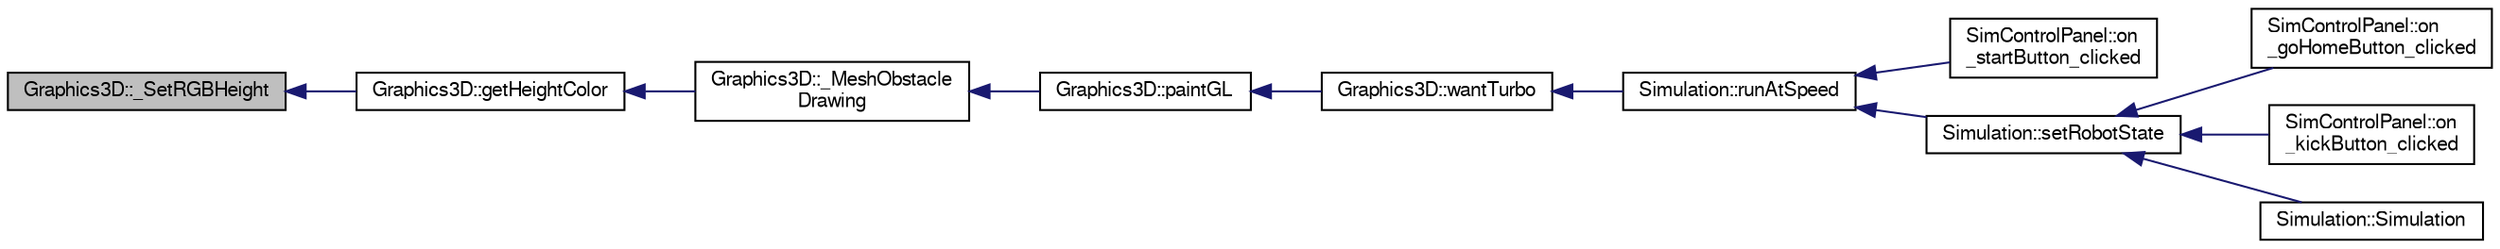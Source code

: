 digraph "Graphics3D::_SetRGBHeight"
{
  edge [fontname="FreeSans",fontsize="10",labelfontname="FreeSans",labelfontsize="10"];
  node [fontname="FreeSans",fontsize="10",shape=record];
  rankdir="LR";
  Node1 [label="Graphics3D::_SetRGBHeight",height=0.2,width=0.4,color="black", fillcolor="grey75", style="filled", fontcolor="black"];
  Node1 -> Node2 [dir="back",color="midnightblue",fontsize="10",style="solid",fontname="FreeSans"];
  Node2 [label="Graphics3D::getHeightColor",height=0.2,width=0.4,color="black", fillcolor="white", style="filled",URL="$de/d6f/class_graphics3_d.html#acf18b4f1460f7aaebbe8965651f058e9"];
  Node2 -> Node3 [dir="back",color="midnightblue",fontsize="10",style="solid",fontname="FreeSans"];
  Node3 [label="Graphics3D::_MeshObstacle\lDrawing",height=0.2,width=0.4,color="black", fillcolor="white", style="filled",URL="$de/d6f/class_graphics3_d.html#a61817c6a3efa40dfb0d85672f3aaebde"];
  Node3 -> Node4 [dir="back",color="midnightblue",fontsize="10",style="solid",fontname="FreeSans"];
  Node4 [label="Graphics3D::paintGL",height=0.2,width=0.4,color="black", fillcolor="white", style="filled",URL="$de/d6f/class_graphics3_d.html#ad92efa791431ec78b240c65c30df37e5"];
  Node4 -> Node5 [dir="back",color="midnightblue",fontsize="10",style="solid",fontname="FreeSans"];
  Node5 [label="Graphics3D::wantTurbo",height=0.2,width=0.4,color="black", fillcolor="white", style="filled",URL="$de/d6f/class_graphics3_d.html#a04e989eeebcb1478ae61ba26206a8fae"];
  Node5 -> Node6 [dir="back",color="midnightblue",fontsize="10",style="solid",fontname="FreeSans"];
  Node6 [label="Simulation::runAtSpeed",height=0.2,width=0.4,color="black", fillcolor="white", style="filled",URL="$dd/d14/class_simulation.html#a34b590ee1fed73b2b6aaf3d2bcf3da0c"];
  Node6 -> Node7 [dir="back",color="midnightblue",fontsize="10",style="solid",fontname="FreeSans"];
  Node7 [label="SimControlPanel::on\l_startButton_clicked",height=0.2,width=0.4,color="black", fillcolor="white", style="filled",URL="$d1/d22/class_sim_control_panel.html#afdfa6b365805d23d5438862de97856ae"];
  Node6 -> Node8 [dir="back",color="midnightblue",fontsize="10",style="solid",fontname="FreeSans"];
  Node8 [label="Simulation::setRobotState",height=0.2,width=0.4,color="black", fillcolor="white", style="filled",URL="$dd/d14/class_simulation.html#a8a3a6fa9691b58d5dc614d98b8e4fefb"];
  Node8 -> Node9 [dir="back",color="midnightblue",fontsize="10",style="solid",fontname="FreeSans"];
  Node9 [label="SimControlPanel::on\l_goHomeButton_clicked",height=0.2,width=0.4,color="black", fillcolor="white", style="filled",URL="$d1/d22/class_sim_control_panel.html#a9fd8fa720052f15525637834f456c465"];
  Node8 -> Node10 [dir="back",color="midnightblue",fontsize="10",style="solid",fontname="FreeSans"];
  Node10 [label="SimControlPanel::on\l_kickButton_clicked",height=0.2,width=0.4,color="black", fillcolor="white", style="filled",URL="$d1/d22/class_sim_control_panel.html#a18191363c7461cd1af623e790df2e71e"];
  Node8 -> Node11 [dir="back",color="midnightblue",fontsize="10",style="solid",fontname="FreeSans"];
  Node11 [label="Simulation::Simulation",height=0.2,width=0.4,color="black", fillcolor="white", style="filled",URL="$dd/d14/class_simulation.html#a6bf59d648bef2114a09ea3d81998ee3e"];
}
